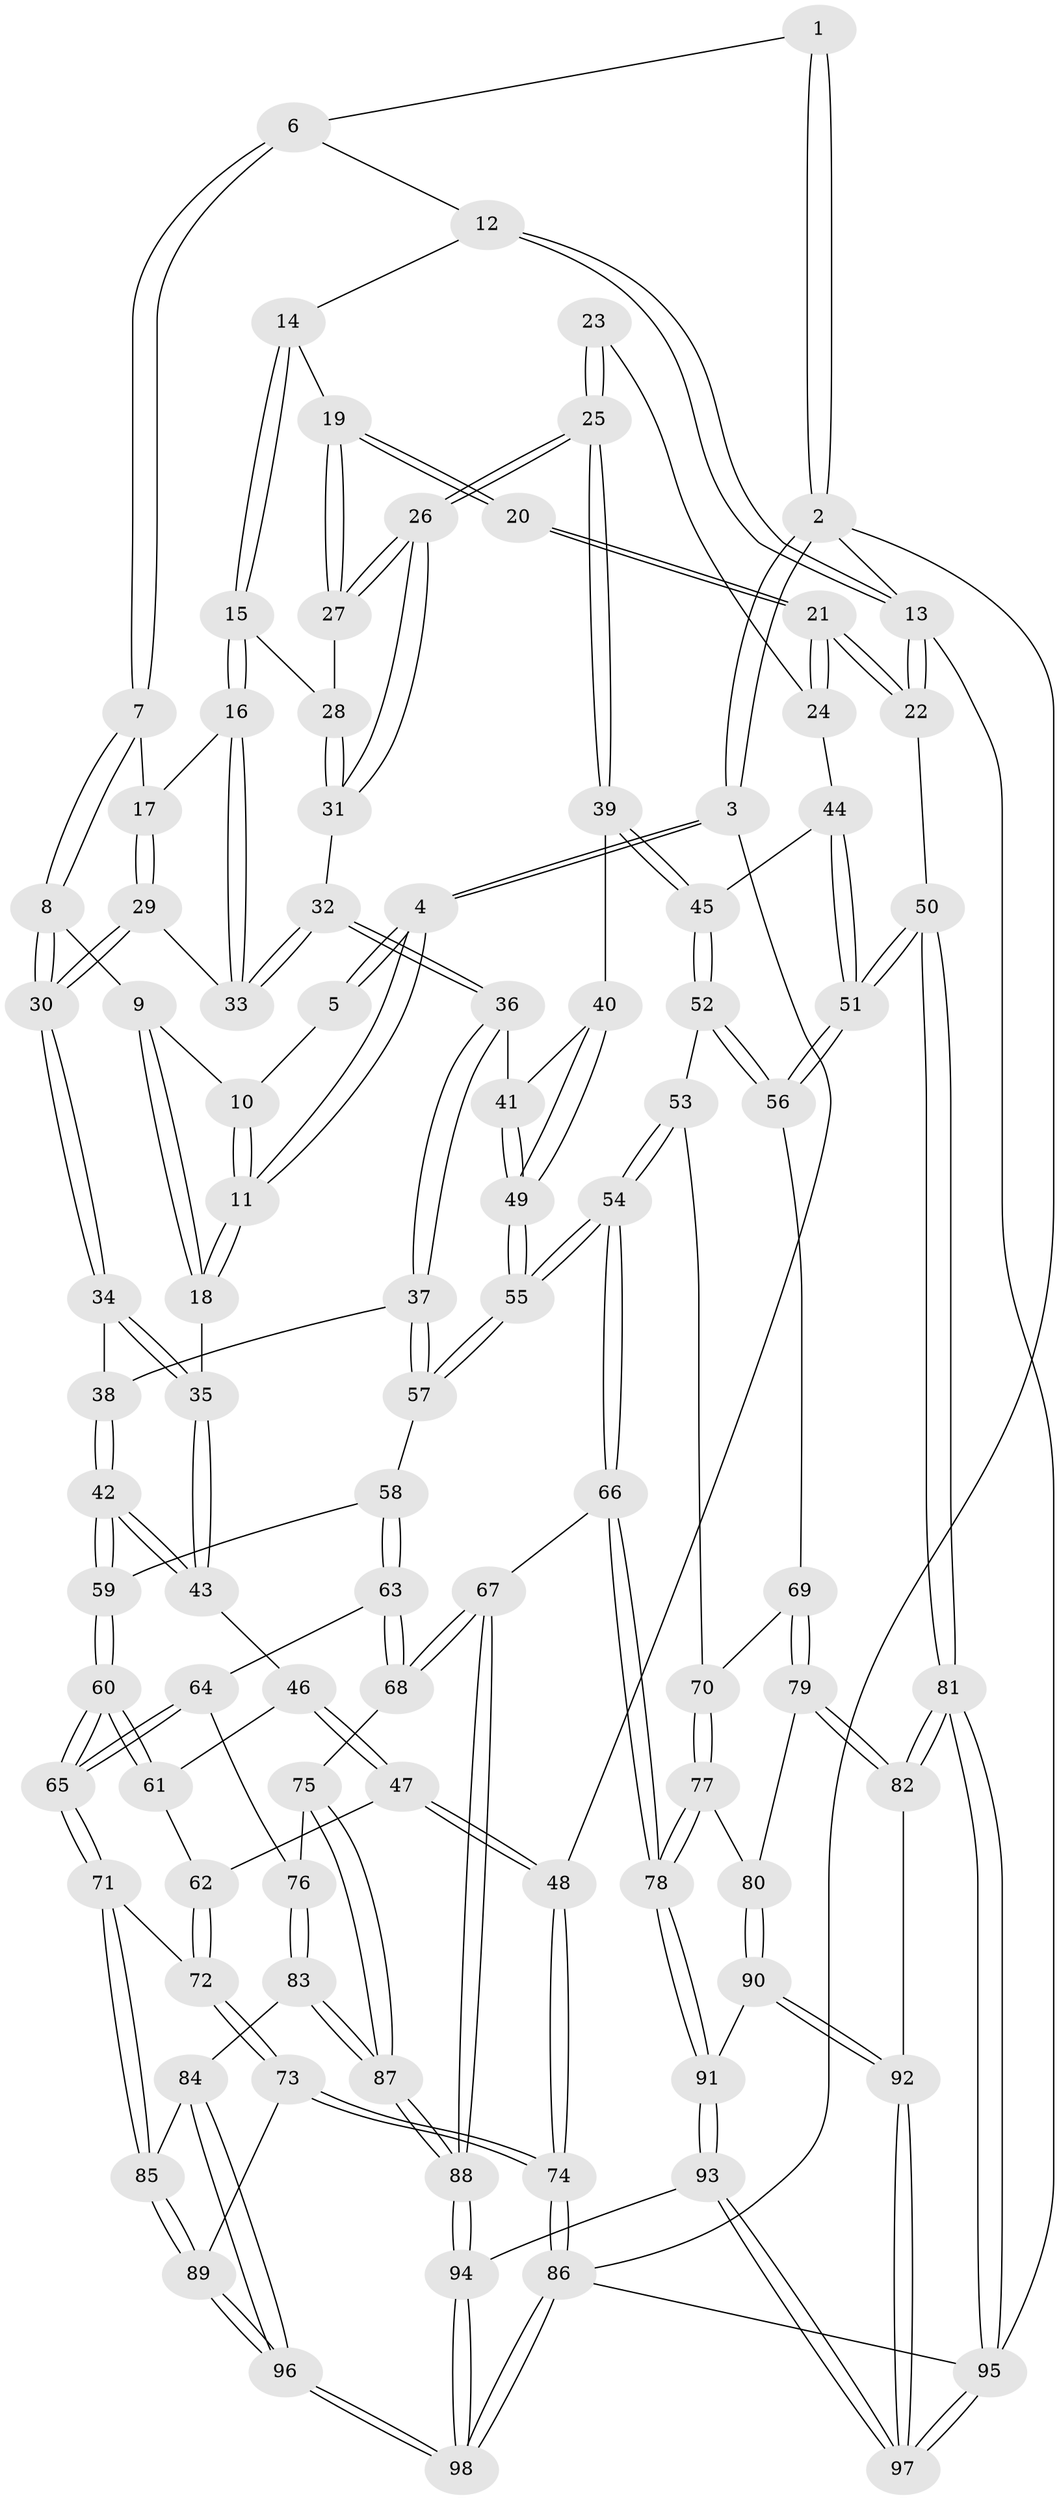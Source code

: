 // Generated by graph-tools (version 1.1) at 2025/01/03/09/25 05:01:13]
// undirected, 98 vertices, 242 edges
graph export_dot {
graph [start="1"]
  node [color=gray90,style=filled];
  1 [pos="+0.21243687191011762+0"];
  2 [pos="+0+0"];
  3 [pos="+0+0.2699848802156581"];
  4 [pos="+0+0.26325793666111863"];
  5 [pos="+0.1490388633081185+0"];
  6 [pos="+0.3855179702257196+0"];
  7 [pos="+0.376853437882735+0"];
  8 [pos="+0.31438009883770274+0.15866213048327407"];
  9 [pos="+0.17315284958836624+0.08982289761789525"];
  10 [pos="+0.1468426907070873+0.04492371303652717"];
  11 [pos="+0+0.2678807416463508"];
  12 [pos="+0.650995246892609+0"];
  13 [pos="+1+0"];
  14 [pos="+0.6729171864041625+0"];
  15 [pos="+0.5449785915739485+0.1653571704281272"];
  16 [pos="+0.5443201484884739+0.1655572021134027"];
  17 [pos="+0.5244880037494416+0.15804470204887575"];
  18 [pos="+0.04533246893359831+0.2854744923280412"];
  19 [pos="+0.7123800247196602+0"];
  20 [pos="+0.7298004466181656+0"];
  21 [pos="+1+0.15836807831738525"];
  22 [pos="+1+0.15215962632839722"];
  23 [pos="+0.8263489309616646+0.10233320317799412"];
  24 [pos="+1+0.1858218039476088"];
  25 [pos="+0.7792176126153919+0.31950040261364976"];
  26 [pos="+0.7450203114120942+0.29061085519777846"];
  27 [pos="+0.7031669344381434+0.11210700056687649"];
  28 [pos="+0.5708936073462451+0.1737586011444157"];
  29 [pos="+0.390604549789814+0.2008358147263568"];
  30 [pos="+0.3134256717395754+0.2019452252183832"];
  31 [pos="+0.689211283289858+0.2800879028370915"];
  32 [pos="+0.530125047302965+0.31124294561137633"];
  33 [pos="+0.5201725081804822+0.26404648498514177"];
  34 [pos="+0.2857069239620696+0.2608983004701462"];
  35 [pos="+0.04881456612343744+0.286538033202121"];
  36 [pos="+0.47196719714029944+0.3964781616607625"];
  37 [pos="+0.43441944009842137+0.41101338339809707"];
  38 [pos="+0.29855639878028734+0.2827738161464378"];
  39 [pos="+0.7912272105505714+0.33332613585193993"];
  40 [pos="+0.7665192111859674+0.35326442531343366"];
  41 [pos="+0.49248601177759915+0.40356276416430426"];
  42 [pos="+0.21766914000437623+0.5083201402338654"];
  43 [pos="+0.1582071325079605+0.49492896716309337"];
  44 [pos="+0.8172531656426182+0.3336211134286521"];
  45 [pos="+0.8011612905355129+0.33661796178886777"];
  46 [pos="+0.1511184843721369+0.5018385417061363"];
  47 [pos="+0+0.5778190422525641"];
  48 [pos="+0+0.5757281894366625"];
  49 [pos="+0.6387971147801502+0.4887393947127064"];
  50 [pos="+1+0.6273509959570849"];
  51 [pos="+1+0.6175323702778676"];
  52 [pos="+0.8216582023859519+0.5546523321422435"];
  53 [pos="+0.7619043778952084+0.5869145292440466"];
  54 [pos="+0.6370051652024186+0.6419159653334681"];
  55 [pos="+0.63265890264364+0.5955417041344031"];
  56 [pos="+0.9423690419957712+0.6347440830107794"];
  57 [pos="+0.4305915367000666+0.42759292592840764"];
  58 [pos="+0.39722717529067175+0.5172216363008457"];
  59 [pos="+0.2536016411031284+0.5390055142388533"];
  60 [pos="+0.22844925231999264+0.6602258663138596"];
  61 [pos="+0.13217773647340986+0.5745338344352442"];
  62 [pos="+0.09780663625030428+0.6281115944637731"];
  63 [pos="+0.40905317987142925+0.5458050109698523"];
  64 [pos="+0.339978257148145+0.690364973774733"];
  65 [pos="+0.22285724612891247+0.7221830196057567"];
  66 [pos="+0.6101987045437298+0.6952698274040509"];
  67 [pos="+0.5959520659786848+0.6961560014119215"];
  68 [pos="+0.5771410939578782+0.6944612133795367"];
  69 [pos="+0.8857056481322363+0.7018399641977956"];
  70 [pos="+0.8211599167207135+0.7153977453709567"];
  71 [pos="+0.21754005986681849+0.7290494946055416"];
  72 [pos="+0.16956523717690147+0.7215796475344267"];
  73 [pos="+0+0.8098845848706188"];
  74 [pos="+0+0.7957858457928598"];
  75 [pos="+0.5553668499628809+0.705270695845779"];
  76 [pos="+0.41485433096842345+0.7327356351652247"];
  77 [pos="+0.7699733654057695+0.7322226468857145"];
  78 [pos="+0.6465555517723874+0.7385477489804108"];
  79 [pos="+0.8839191263234336+0.8090605961434989"];
  80 [pos="+0.840375413045726+0.8231884179735182"];
  81 [pos="+1+0.8729790163651521"];
  82 [pos="+0.9697877851223948+0.8868969205241904"];
  83 [pos="+0.34996408518469035+0.889507749060108"];
  84 [pos="+0.28079734902951425+0.856367150270364"];
  85 [pos="+0.24200971254243134+0.8215874107784426"];
  86 [pos="+0+1"];
  87 [pos="+0.386947877633966+0.9278464718911406"];
  88 [pos="+0.443071303408469+1"];
  89 [pos="+0.11127686397714648+0.9151405952631748"];
  90 [pos="+0.7683854791120308+0.8833085173324462"];
  91 [pos="+0.6784117594269576+0.8526060790016701"];
  92 [pos="+0.8458457432403498+0.9769187881918222"];
  93 [pos="+0.5064858159432643+1"];
  94 [pos="+0.4923726126542797+1"];
  95 [pos="+1+1"];
  96 [pos="+0.1445287493185395+1"];
  97 [pos="+0.7976745639967507+1"];
  98 [pos="+0.13972660702980913+1"];
  1 -- 2;
  1 -- 2;
  1 -- 6;
  2 -- 3;
  2 -- 3;
  2 -- 13;
  2 -- 86;
  3 -- 4;
  3 -- 4;
  3 -- 48;
  4 -- 5;
  4 -- 5;
  4 -- 11;
  4 -- 11;
  5 -- 10;
  6 -- 7;
  6 -- 7;
  6 -- 12;
  7 -- 8;
  7 -- 8;
  7 -- 17;
  8 -- 9;
  8 -- 30;
  8 -- 30;
  9 -- 10;
  9 -- 18;
  9 -- 18;
  10 -- 11;
  10 -- 11;
  11 -- 18;
  11 -- 18;
  12 -- 13;
  12 -- 13;
  12 -- 14;
  13 -- 22;
  13 -- 22;
  13 -- 95;
  14 -- 15;
  14 -- 15;
  14 -- 19;
  15 -- 16;
  15 -- 16;
  15 -- 28;
  16 -- 17;
  16 -- 33;
  16 -- 33;
  17 -- 29;
  17 -- 29;
  18 -- 35;
  19 -- 20;
  19 -- 20;
  19 -- 27;
  19 -- 27;
  20 -- 21;
  20 -- 21;
  21 -- 22;
  21 -- 22;
  21 -- 24;
  21 -- 24;
  22 -- 50;
  23 -- 24;
  23 -- 25;
  23 -- 25;
  24 -- 44;
  25 -- 26;
  25 -- 26;
  25 -- 39;
  25 -- 39;
  26 -- 27;
  26 -- 27;
  26 -- 31;
  26 -- 31;
  27 -- 28;
  28 -- 31;
  28 -- 31;
  29 -- 30;
  29 -- 30;
  29 -- 33;
  30 -- 34;
  30 -- 34;
  31 -- 32;
  32 -- 33;
  32 -- 33;
  32 -- 36;
  32 -- 36;
  34 -- 35;
  34 -- 35;
  34 -- 38;
  35 -- 43;
  35 -- 43;
  36 -- 37;
  36 -- 37;
  36 -- 41;
  37 -- 38;
  37 -- 57;
  37 -- 57;
  38 -- 42;
  38 -- 42;
  39 -- 40;
  39 -- 45;
  39 -- 45;
  40 -- 41;
  40 -- 49;
  40 -- 49;
  41 -- 49;
  41 -- 49;
  42 -- 43;
  42 -- 43;
  42 -- 59;
  42 -- 59;
  43 -- 46;
  44 -- 45;
  44 -- 51;
  44 -- 51;
  45 -- 52;
  45 -- 52;
  46 -- 47;
  46 -- 47;
  46 -- 61;
  47 -- 48;
  47 -- 48;
  47 -- 62;
  48 -- 74;
  48 -- 74;
  49 -- 55;
  49 -- 55;
  50 -- 51;
  50 -- 51;
  50 -- 81;
  50 -- 81;
  51 -- 56;
  51 -- 56;
  52 -- 53;
  52 -- 56;
  52 -- 56;
  53 -- 54;
  53 -- 54;
  53 -- 70;
  54 -- 55;
  54 -- 55;
  54 -- 66;
  54 -- 66;
  55 -- 57;
  55 -- 57;
  56 -- 69;
  57 -- 58;
  58 -- 59;
  58 -- 63;
  58 -- 63;
  59 -- 60;
  59 -- 60;
  60 -- 61;
  60 -- 61;
  60 -- 65;
  60 -- 65;
  61 -- 62;
  62 -- 72;
  62 -- 72;
  63 -- 64;
  63 -- 68;
  63 -- 68;
  64 -- 65;
  64 -- 65;
  64 -- 76;
  65 -- 71;
  65 -- 71;
  66 -- 67;
  66 -- 78;
  66 -- 78;
  67 -- 68;
  67 -- 68;
  67 -- 88;
  67 -- 88;
  68 -- 75;
  69 -- 70;
  69 -- 79;
  69 -- 79;
  70 -- 77;
  70 -- 77;
  71 -- 72;
  71 -- 85;
  71 -- 85;
  72 -- 73;
  72 -- 73;
  73 -- 74;
  73 -- 74;
  73 -- 89;
  74 -- 86;
  74 -- 86;
  75 -- 76;
  75 -- 87;
  75 -- 87;
  76 -- 83;
  76 -- 83;
  77 -- 78;
  77 -- 78;
  77 -- 80;
  78 -- 91;
  78 -- 91;
  79 -- 80;
  79 -- 82;
  79 -- 82;
  80 -- 90;
  80 -- 90;
  81 -- 82;
  81 -- 82;
  81 -- 95;
  81 -- 95;
  82 -- 92;
  83 -- 84;
  83 -- 87;
  83 -- 87;
  84 -- 85;
  84 -- 96;
  84 -- 96;
  85 -- 89;
  85 -- 89;
  86 -- 98;
  86 -- 98;
  86 -- 95;
  87 -- 88;
  87 -- 88;
  88 -- 94;
  88 -- 94;
  89 -- 96;
  89 -- 96;
  90 -- 91;
  90 -- 92;
  90 -- 92;
  91 -- 93;
  91 -- 93;
  92 -- 97;
  92 -- 97;
  93 -- 94;
  93 -- 97;
  93 -- 97;
  94 -- 98;
  94 -- 98;
  95 -- 97;
  95 -- 97;
  96 -- 98;
  96 -- 98;
}
